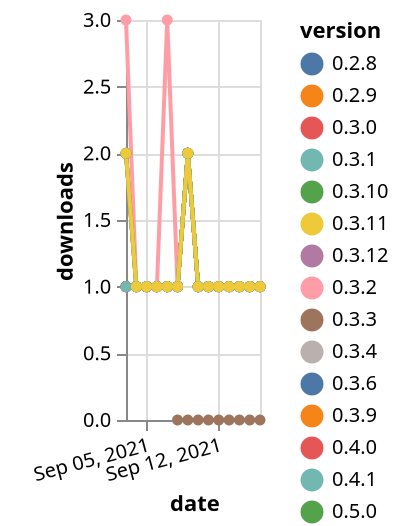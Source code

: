 {"$schema": "https://vega.github.io/schema/vega-lite/v5.json", "description": "A simple bar chart with embedded data.", "data": {"values": [{"date": "2021-09-03", "total": 128, "delta": 1, "version": "0.3.4"}, {"date": "2021-09-04", "total": 129, "delta": 1, "version": "0.3.4"}, {"date": "2021-09-05", "total": 130, "delta": 1, "version": "0.3.4"}, {"date": "2021-09-06", "total": 131, "delta": 1, "version": "0.3.4"}, {"date": "2021-09-07", "total": 132, "delta": 1, "version": "0.3.4"}, {"date": "2021-09-08", "total": 133, "delta": 1, "version": "0.3.4"}, {"date": "2021-09-09", "total": 135, "delta": 2, "version": "0.3.4"}, {"date": "2021-09-10", "total": 136, "delta": 1, "version": "0.3.4"}, {"date": "2021-09-11", "total": 137, "delta": 1, "version": "0.3.4"}, {"date": "2021-09-12", "total": 138, "delta": 1, "version": "0.3.4"}, {"date": "2021-09-13", "total": 139, "delta": 1, "version": "0.3.4"}, {"date": "2021-09-14", "total": 140, "delta": 1, "version": "0.3.4"}, {"date": "2021-09-15", "total": 141, "delta": 1, "version": "0.3.4"}, {"date": "2021-09-16", "total": 142, "delta": 1, "version": "0.3.4"}, {"date": "2021-09-03", "total": 121, "delta": 1, "version": "0.3.11"}, {"date": "2021-09-04", "total": 122, "delta": 1, "version": "0.3.11"}, {"date": "2021-09-05", "total": 123, "delta": 1, "version": "0.3.11"}, {"date": "2021-09-06", "total": 124, "delta": 1, "version": "0.3.11"}, {"date": "2021-09-07", "total": 125, "delta": 1, "version": "0.3.11"}, {"date": "2021-09-08", "total": 126, "delta": 1, "version": "0.3.11"}, {"date": "2021-09-09", "total": 128, "delta": 2, "version": "0.3.11"}, {"date": "2021-09-10", "total": 129, "delta": 1, "version": "0.3.11"}, {"date": "2021-09-11", "total": 130, "delta": 1, "version": "0.3.11"}, {"date": "2021-09-12", "total": 131, "delta": 1, "version": "0.3.11"}, {"date": "2021-09-13", "total": 132, "delta": 1, "version": "0.3.11"}, {"date": "2021-09-14", "total": 133, "delta": 1, "version": "0.3.11"}, {"date": "2021-09-15", "total": 134, "delta": 1, "version": "0.3.11"}, {"date": "2021-09-16", "total": 135, "delta": 1, "version": "0.3.11"}, {"date": "2021-09-03", "total": 102, "delta": 2, "version": "0.4.0"}, {"date": "2021-09-04", "total": 103, "delta": 1, "version": "0.4.0"}, {"date": "2021-09-05", "total": 104, "delta": 1, "version": "0.4.0"}, {"date": "2021-09-06", "total": 105, "delta": 1, "version": "0.4.0"}, {"date": "2021-09-07", "total": 106, "delta": 1, "version": "0.4.0"}, {"date": "2021-09-08", "total": 107, "delta": 1, "version": "0.4.0"}, {"date": "2021-09-09", "total": 109, "delta": 2, "version": "0.4.0"}, {"date": "2021-09-10", "total": 110, "delta": 1, "version": "0.4.0"}, {"date": "2021-09-11", "total": 111, "delta": 1, "version": "0.4.0"}, {"date": "2021-09-12", "total": 112, "delta": 1, "version": "0.4.0"}, {"date": "2021-09-13", "total": 113, "delta": 1, "version": "0.4.0"}, {"date": "2021-09-14", "total": 114, "delta": 1, "version": "0.4.0"}, {"date": "2021-09-15", "total": 115, "delta": 1, "version": "0.4.0"}, {"date": "2021-09-16", "total": 116, "delta": 1, "version": "0.4.0"}, {"date": "2021-09-03", "total": 134, "delta": 1, "version": "0.3.6"}, {"date": "2021-09-04", "total": 135, "delta": 1, "version": "0.3.6"}, {"date": "2021-09-05", "total": 136, "delta": 1, "version": "0.3.6"}, {"date": "2021-09-06", "total": 137, "delta": 1, "version": "0.3.6"}, {"date": "2021-09-07", "total": 138, "delta": 1, "version": "0.3.6"}, {"date": "2021-09-08", "total": 139, "delta": 1, "version": "0.3.6"}, {"date": "2021-09-09", "total": 141, "delta": 2, "version": "0.3.6"}, {"date": "2021-09-10", "total": 142, "delta": 1, "version": "0.3.6"}, {"date": "2021-09-11", "total": 143, "delta": 1, "version": "0.3.6"}, {"date": "2021-09-12", "total": 144, "delta": 1, "version": "0.3.6"}, {"date": "2021-09-13", "total": 145, "delta": 1, "version": "0.3.6"}, {"date": "2021-09-14", "total": 146, "delta": 1, "version": "0.3.6"}, {"date": "2021-09-15", "total": 147, "delta": 1, "version": "0.3.6"}, {"date": "2021-09-16", "total": 148, "delta": 1, "version": "0.3.6"}, {"date": "2021-09-03", "total": 163, "delta": 1, "version": "0.2.9"}, {"date": "2021-09-04", "total": 164, "delta": 1, "version": "0.2.9"}, {"date": "2021-09-05", "total": 165, "delta": 1, "version": "0.2.9"}, {"date": "2021-09-06", "total": 166, "delta": 1, "version": "0.2.9"}, {"date": "2021-09-07", "total": 167, "delta": 1, "version": "0.2.9"}, {"date": "2021-09-08", "total": 168, "delta": 1, "version": "0.2.9"}, {"date": "2021-09-09", "total": 170, "delta": 2, "version": "0.2.9"}, {"date": "2021-09-10", "total": 171, "delta": 1, "version": "0.2.9"}, {"date": "2021-09-11", "total": 172, "delta": 1, "version": "0.2.9"}, {"date": "2021-09-12", "total": 173, "delta": 1, "version": "0.2.9"}, {"date": "2021-09-13", "total": 174, "delta": 1, "version": "0.2.9"}, {"date": "2021-09-14", "total": 175, "delta": 1, "version": "0.2.9"}, {"date": "2021-09-15", "total": 176, "delta": 1, "version": "0.2.9"}, {"date": "2021-09-16", "total": 177, "delta": 1, "version": "0.2.9"}, {"date": "2021-09-03", "total": 39, "delta": 2, "version": "0.5.2"}, {"date": "2021-09-04", "total": 40, "delta": 1, "version": "0.5.2"}, {"date": "2021-09-05", "total": 41, "delta": 1, "version": "0.5.2"}, {"date": "2021-09-06", "total": 42, "delta": 1, "version": "0.5.2"}, {"date": "2021-09-07", "total": 43, "delta": 1, "version": "0.5.2"}, {"date": "2021-09-08", "total": 44, "delta": 1, "version": "0.5.2"}, {"date": "2021-09-09", "total": 46, "delta": 2, "version": "0.5.2"}, {"date": "2021-09-10", "total": 47, "delta": 1, "version": "0.5.2"}, {"date": "2021-09-11", "total": 48, "delta": 1, "version": "0.5.2"}, {"date": "2021-09-12", "total": 49, "delta": 1, "version": "0.5.2"}, {"date": "2021-09-13", "total": 50, "delta": 1, "version": "0.5.2"}, {"date": "2021-09-14", "total": 51, "delta": 1, "version": "0.5.2"}, {"date": "2021-09-15", "total": 52, "delta": 1, "version": "0.5.2"}, {"date": "2021-09-16", "total": 53, "delta": 1, "version": "0.5.2"}, {"date": "2021-09-03", "total": 167, "delta": 1, "version": "0.3.3"}, {"date": "2021-09-04", "total": 168, "delta": 1, "version": "0.3.3"}, {"date": "2021-09-05", "total": 169, "delta": 1, "version": "0.3.3"}, {"date": "2021-09-06", "total": 170, "delta": 1, "version": "0.3.3"}, {"date": "2021-09-07", "total": 171, "delta": 1, "version": "0.3.3"}, {"date": "2021-09-08", "total": 172, "delta": 1, "version": "0.3.3"}, {"date": "2021-09-09", "total": 174, "delta": 2, "version": "0.3.3"}, {"date": "2021-09-10", "total": 175, "delta": 1, "version": "0.3.3"}, {"date": "2021-09-11", "total": 176, "delta": 1, "version": "0.3.3"}, {"date": "2021-09-12", "total": 177, "delta": 1, "version": "0.3.3"}, {"date": "2021-09-13", "total": 178, "delta": 1, "version": "0.3.3"}, {"date": "2021-09-14", "total": 179, "delta": 1, "version": "0.3.3"}, {"date": "2021-09-15", "total": 180, "delta": 1, "version": "0.3.3"}, {"date": "2021-09-16", "total": 181, "delta": 1, "version": "0.3.3"}, {"date": "2021-09-03", "total": 129, "delta": 1, "version": "0.3.12"}, {"date": "2021-09-04", "total": 130, "delta": 1, "version": "0.3.12"}, {"date": "2021-09-05", "total": 131, "delta": 1, "version": "0.3.12"}, {"date": "2021-09-06", "total": 132, "delta": 1, "version": "0.3.12"}, {"date": "2021-09-07", "total": 133, "delta": 1, "version": "0.3.12"}, {"date": "2021-09-08", "total": 134, "delta": 1, "version": "0.3.12"}, {"date": "2021-09-09", "total": 136, "delta": 2, "version": "0.3.12"}, {"date": "2021-09-10", "total": 137, "delta": 1, "version": "0.3.12"}, {"date": "2021-09-11", "total": 138, "delta": 1, "version": "0.3.12"}, {"date": "2021-09-12", "total": 139, "delta": 1, "version": "0.3.12"}, {"date": "2021-09-13", "total": 140, "delta": 1, "version": "0.3.12"}, {"date": "2021-09-14", "total": 141, "delta": 1, "version": "0.3.12"}, {"date": "2021-09-15", "total": 142, "delta": 1, "version": "0.3.12"}, {"date": "2021-09-16", "total": 143, "delta": 1, "version": "0.3.12"}, {"date": "2021-09-03", "total": 157, "delta": 1, "version": "0.3.2"}, {"date": "2021-09-04", "total": 158, "delta": 1, "version": "0.3.2"}, {"date": "2021-09-05", "total": 159, "delta": 1, "version": "0.3.2"}, {"date": "2021-09-06", "total": 160, "delta": 1, "version": "0.3.2"}, {"date": "2021-09-07", "total": 161, "delta": 1, "version": "0.3.2"}, {"date": "2021-09-08", "total": 162, "delta": 1, "version": "0.3.2"}, {"date": "2021-09-09", "total": 164, "delta": 2, "version": "0.3.2"}, {"date": "2021-09-10", "total": 165, "delta": 1, "version": "0.3.2"}, {"date": "2021-09-11", "total": 166, "delta": 1, "version": "0.3.2"}, {"date": "2021-09-12", "total": 167, "delta": 1, "version": "0.3.2"}, {"date": "2021-09-13", "total": 168, "delta": 1, "version": "0.3.2"}, {"date": "2021-09-14", "total": 169, "delta": 1, "version": "0.3.2"}, {"date": "2021-09-15", "total": 170, "delta": 1, "version": "0.3.2"}, {"date": "2021-09-16", "total": 171, "delta": 1, "version": "0.3.2"}, {"date": "2021-09-03", "total": 129, "delta": 1, "version": "0.3.0"}, {"date": "2021-09-04", "total": 130, "delta": 1, "version": "0.3.0"}, {"date": "2021-09-05", "total": 131, "delta": 1, "version": "0.3.0"}, {"date": "2021-09-06", "total": 132, "delta": 1, "version": "0.3.0"}, {"date": "2021-09-07", "total": 133, "delta": 1, "version": "0.3.0"}, {"date": "2021-09-08", "total": 134, "delta": 1, "version": "0.3.0"}, {"date": "2021-09-09", "total": 136, "delta": 2, "version": "0.3.0"}, {"date": "2021-09-10", "total": 137, "delta": 1, "version": "0.3.0"}, {"date": "2021-09-11", "total": 138, "delta": 1, "version": "0.3.0"}, {"date": "2021-09-12", "total": 139, "delta": 1, "version": "0.3.0"}, {"date": "2021-09-13", "total": 140, "delta": 1, "version": "0.3.0"}, {"date": "2021-09-14", "total": 141, "delta": 1, "version": "0.3.0"}, {"date": "2021-09-15", "total": 142, "delta": 1, "version": "0.3.0"}, {"date": "2021-09-16", "total": 143, "delta": 1, "version": "0.3.0"}, {"date": "2021-09-03", "total": 126, "delta": 1, "version": "0.3.10"}, {"date": "2021-09-04", "total": 127, "delta": 1, "version": "0.3.10"}, {"date": "2021-09-05", "total": 128, "delta": 1, "version": "0.3.10"}, {"date": "2021-09-06", "total": 129, "delta": 1, "version": "0.3.10"}, {"date": "2021-09-07", "total": 130, "delta": 1, "version": "0.3.10"}, {"date": "2021-09-08", "total": 131, "delta": 1, "version": "0.3.10"}, {"date": "2021-09-09", "total": 133, "delta": 2, "version": "0.3.10"}, {"date": "2021-09-10", "total": 134, "delta": 1, "version": "0.3.10"}, {"date": "2021-09-11", "total": 135, "delta": 1, "version": "0.3.10"}, {"date": "2021-09-12", "total": 136, "delta": 1, "version": "0.3.10"}, {"date": "2021-09-13", "total": 137, "delta": 1, "version": "0.3.10"}, {"date": "2021-09-14", "total": 138, "delta": 1, "version": "0.3.10"}, {"date": "2021-09-15", "total": 139, "delta": 1, "version": "0.3.10"}, {"date": "2021-09-16", "total": 140, "delta": 1, "version": "0.3.10"}, {"date": "2021-09-03", "total": 41, "delta": 3, "version": "0.5.3"}, {"date": "2021-09-04", "total": 42, "delta": 1, "version": "0.5.3"}, {"date": "2021-09-05", "total": 43, "delta": 1, "version": "0.5.3"}, {"date": "2021-09-06", "total": 44, "delta": 1, "version": "0.5.3"}, {"date": "2021-09-07", "total": 47, "delta": 3, "version": "0.5.3"}, {"date": "2021-09-08", "total": 48, "delta": 1, "version": "0.5.3"}, {"date": "2021-09-09", "total": 50, "delta": 2, "version": "0.5.3"}, {"date": "2021-09-10", "total": 51, "delta": 1, "version": "0.5.3"}, {"date": "2021-09-11", "total": 52, "delta": 1, "version": "0.5.3"}, {"date": "2021-09-12", "total": 53, "delta": 1, "version": "0.5.3"}, {"date": "2021-09-13", "total": 54, "delta": 1, "version": "0.5.3"}, {"date": "2021-09-14", "total": 55, "delta": 1, "version": "0.5.3"}, {"date": "2021-09-15", "total": 56, "delta": 1, "version": "0.5.3"}, {"date": "2021-09-16", "total": 57, "delta": 1, "version": "0.5.3"}, {"date": "2021-09-03", "total": 131, "delta": 1, "version": "0.2.8"}, {"date": "2021-09-04", "total": 132, "delta": 1, "version": "0.2.8"}, {"date": "2021-09-05", "total": 133, "delta": 1, "version": "0.2.8"}, {"date": "2021-09-06", "total": 134, "delta": 1, "version": "0.2.8"}, {"date": "2021-09-07", "total": 135, "delta": 1, "version": "0.2.8"}, {"date": "2021-09-08", "total": 136, "delta": 1, "version": "0.2.8"}, {"date": "2021-09-09", "total": 138, "delta": 2, "version": "0.2.8"}, {"date": "2021-09-10", "total": 139, "delta": 1, "version": "0.2.8"}, {"date": "2021-09-11", "total": 140, "delta": 1, "version": "0.2.8"}, {"date": "2021-09-12", "total": 141, "delta": 1, "version": "0.2.8"}, {"date": "2021-09-13", "total": 142, "delta": 1, "version": "0.2.8"}, {"date": "2021-09-14", "total": 143, "delta": 1, "version": "0.2.8"}, {"date": "2021-09-15", "total": 144, "delta": 1, "version": "0.2.8"}, {"date": "2021-09-16", "total": 145, "delta": 1, "version": "0.2.8"}, {"date": "2021-09-03", "total": 127, "delta": 1, "version": "0.3.9"}, {"date": "2021-09-04", "total": 128, "delta": 1, "version": "0.3.9"}, {"date": "2021-09-05", "total": 129, "delta": 1, "version": "0.3.9"}, {"date": "2021-09-06", "total": 130, "delta": 1, "version": "0.3.9"}, {"date": "2021-09-07", "total": 131, "delta": 1, "version": "0.3.9"}, {"date": "2021-09-08", "total": 132, "delta": 1, "version": "0.3.9"}, {"date": "2021-09-09", "total": 134, "delta": 2, "version": "0.3.9"}, {"date": "2021-09-10", "total": 135, "delta": 1, "version": "0.3.9"}, {"date": "2021-09-11", "total": 136, "delta": 1, "version": "0.3.9"}, {"date": "2021-09-12", "total": 137, "delta": 1, "version": "0.3.9"}, {"date": "2021-09-13", "total": 138, "delta": 1, "version": "0.3.9"}, {"date": "2021-09-14", "total": 139, "delta": 1, "version": "0.3.9"}, {"date": "2021-09-15", "total": 140, "delta": 1, "version": "0.3.9"}, {"date": "2021-09-16", "total": 141, "delta": 1, "version": "0.3.9"}, {"date": "2021-09-08", "total": 7, "delta": 0, "version": "0.5.4"}, {"date": "2021-09-09", "total": 15, "delta": 0, "version": "0.5.4"}, {"date": "2021-09-10", "total": 17, "delta": 0, "version": "0.5.4"}, {"date": "2021-09-11", "total": 18, "delta": 0, "version": "0.5.4"}, {"date": "2021-09-12", "total": 20, "delta": 0, "version": "0.5.4"}, {"date": "2021-09-13", "total": 22, "delta": 0, "version": "0.5.4"}, {"date": "2021-09-14", "total": 24, "delta": 0, "version": "0.5.4"}, {"date": "2021-09-15", "total": 25, "delta": 0, "version": "0.5.4"}, {"date": "2021-09-16", "total": 26, "delta": 0, "version": "0.5.4"}, {"date": "2021-09-03", "total": 62, "delta": 2, "version": "0.4.1"}, {"date": "2021-09-04", "total": 63, "delta": 1, "version": "0.4.1"}, {"date": "2021-09-05", "total": 64, "delta": 1, "version": "0.4.1"}, {"date": "2021-09-06", "total": 65, "delta": 1, "version": "0.4.1"}, {"date": "2021-09-07", "total": 66, "delta": 1, "version": "0.4.1"}, {"date": "2021-09-08", "total": 67, "delta": 1, "version": "0.4.1"}, {"date": "2021-09-09", "total": 69, "delta": 2, "version": "0.4.1"}, {"date": "2021-09-10", "total": 70, "delta": 1, "version": "0.4.1"}, {"date": "2021-09-11", "total": 71, "delta": 1, "version": "0.4.1"}, {"date": "2021-09-12", "total": 72, "delta": 1, "version": "0.4.1"}, {"date": "2021-09-13", "total": 73, "delta": 1, "version": "0.4.1"}, {"date": "2021-09-14", "total": 74, "delta": 1, "version": "0.4.1"}, {"date": "2021-09-15", "total": 75, "delta": 1, "version": "0.4.1"}, {"date": "2021-09-16", "total": 76, "delta": 1, "version": "0.4.1"}, {"date": "2021-09-03", "total": 59, "delta": 2, "version": "0.5.0"}, {"date": "2021-09-04", "total": 60, "delta": 1, "version": "0.5.0"}, {"date": "2021-09-05", "total": 61, "delta": 1, "version": "0.5.0"}, {"date": "2021-09-06", "total": 62, "delta": 1, "version": "0.5.0"}, {"date": "2021-09-07", "total": 63, "delta": 1, "version": "0.5.0"}, {"date": "2021-09-08", "total": 64, "delta": 1, "version": "0.5.0"}, {"date": "2021-09-09", "total": 66, "delta": 2, "version": "0.5.0"}, {"date": "2021-09-10", "total": 67, "delta": 1, "version": "0.5.0"}, {"date": "2021-09-11", "total": 68, "delta": 1, "version": "0.5.0"}, {"date": "2021-09-12", "total": 69, "delta": 1, "version": "0.5.0"}, {"date": "2021-09-13", "total": 70, "delta": 1, "version": "0.5.0"}, {"date": "2021-09-14", "total": 71, "delta": 1, "version": "0.5.0"}, {"date": "2021-09-15", "total": 72, "delta": 1, "version": "0.5.0"}, {"date": "2021-09-16", "total": 73, "delta": 1, "version": "0.5.0"}, {"date": "2021-09-03", "total": 141, "delta": 1, "version": "0.3.1"}, {"date": "2021-09-04", "total": 142, "delta": 1, "version": "0.3.1"}, {"date": "2021-09-05", "total": 143, "delta": 1, "version": "0.3.1"}, {"date": "2021-09-06", "total": 144, "delta": 1, "version": "0.3.1"}, {"date": "2021-09-07", "total": 145, "delta": 1, "version": "0.3.1"}, {"date": "2021-09-08", "total": 146, "delta": 1, "version": "0.3.1"}, {"date": "2021-09-09", "total": 148, "delta": 2, "version": "0.3.1"}, {"date": "2021-09-10", "total": 149, "delta": 1, "version": "0.3.1"}, {"date": "2021-09-11", "total": 150, "delta": 1, "version": "0.3.1"}, {"date": "2021-09-12", "total": 151, "delta": 1, "version": "0.3.1"}, {"date": "2021-09-13", "total": 152, "delta": 1, "version": "0.3.1"}, {"date": "2021-09-14", "total": 153, "delta": 1, "version": "0.3.1"}, {"date": "2021-09-15", "total": 154, "delta": 1, "version": "0.3.1"}, {"date": "2021-09-16", "total": 155, "delta": 1, "version": "0.3.1"}, {"date": "2021-09-03", "total": 64, "delta": 2, "version": "0.5.1"}, {"date": "2021-09-04", "total": 65, "delta": 1, "version": "0.5.1"}, {"date": "2021-09-05", "total": 66, "delta": 1, "version": "0.5.1"}, {"date": "2021-09-06", "total": 67, "delta": 1, "version": "0.5.1"}, {"date": "2021-09-07", "total": 68, "delta": 1, "version": "0.5.1"}, {"date": "2021-09-08", "total": 69, "delta": 1, "version": "0.5.1"}, {"date": "2021-09-09", "total": 71, "delta": 2, "version": "0.5.1"}, {"date": "2021-09-10", "total": 72, "delta": 1, "version": "0.5.1"}, {"date": "2021-09-11", "total": 73, "delta": 1, "version": "0.5.1"}, {"date": "2021-09-12", "total": 74, "delta": 1, "version": "0.5.1"}, {"date": "2021-09-13", "total": 75, "delta": 1, "version": "0.5.1"}, {"date": "2021-09-14", "total": 76, "delta": 1, "version": "0.5.1"}, {"date": "2021-09-15", "total": 77, "delta": 1, "version": "0.5.1"}, {"date": "2021-09-16", "total": 78, "delta": 1, "version": "0.5.1"}]}, "width": "container", "mark": {"type": "line", "point": {"filled": true}}, "encoding": {"x": {"field": "date", "type": "temporal", "timeUnit": "yearmonthdate", "title": "date", "axis": {"labelAngle": -15}}, "y": {"field": "delta", "type": "quantitative", "title": "downloads"}, "color": {"field": "version", "type": "nominal"}, "tooltip": {"field": "delta"}}}